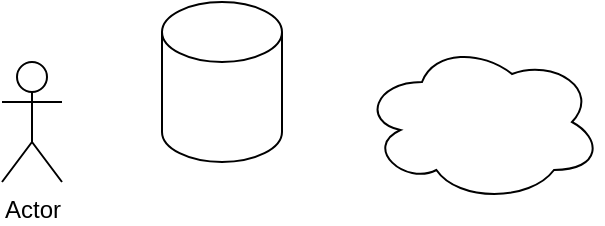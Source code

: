 <mxfile>
    <diagram id="bewvAK_CF1pA-OConoNZ" name="Seite-1">
        <mxGraphModel dx="386" dy="584" grid="1" gridSize="10" guides="1" tooltips="1" connect="1" arrows="1" fold="1" page="1" pageScale="1" pageWidth="827" pageHeight="1169" math="0" shadow="0">
            <root>
                <mxCell id="0"/>
                <mxCell id="1" parent="0"/>
                <mxCell id="2" value="" style="shape=cylinder3;whiteSpace=wrap;html=1;boundedLbl=1;backgroundOutline=1;size=15;" vertex="1" parent="1">
                    <mxGeometry x="150" y="120" width="60" height="80" as="geometry"/>
                </mxCell>
                <mxCell id="3" value="" style="ellipse;shape=cloud;whiteSpace=wrap;html=1;" vertex="1" parent="1">
                    <mxGeometry x="250" y="140" width="120" height="80" as="geometry"/>
                </mxCell>
                <mxCell id="4" value="Actor" style="shape=umlActor;verticalLabelPosition=bottom;verticalAlign=top;html=1;outlineConnect=0;" vertex="1" parent="1">
                    <mxGeometry x="70" y="150" width="30" height="60" as="geometry"/>
                </mxCell>
            </root>
        </mxGraphModel>
    </diagram>
</mxfile>